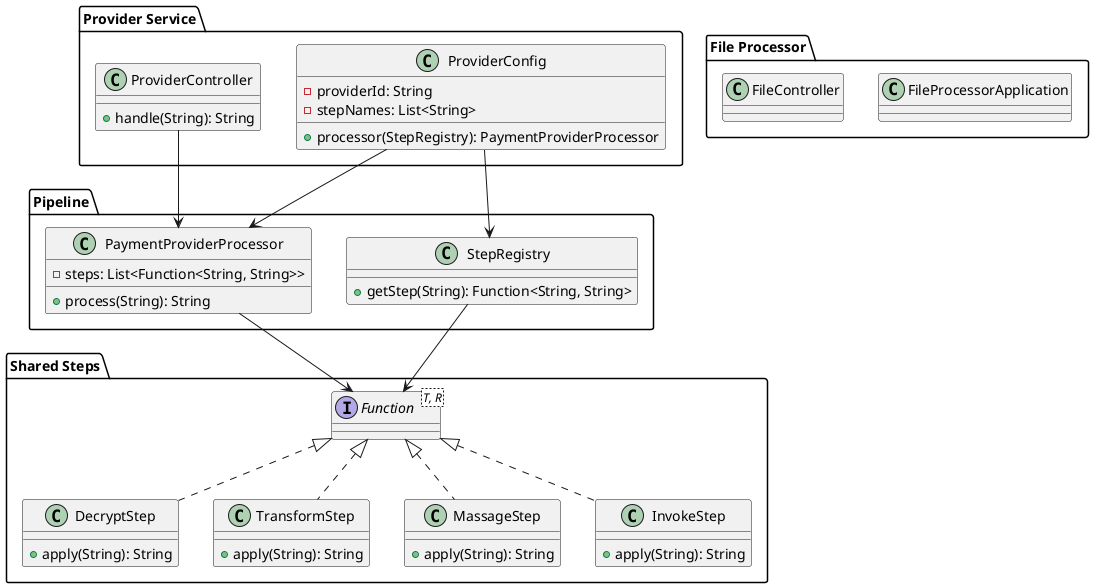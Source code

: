 @startuml PaymentProcessing

package "Shared Steps" {
  class DecryptStep {
    +apply(String): String
  }

  class TransformStep {
    +apply(String): String
  }

  class MassageStep {
    +apply(String): String
  }

  class InvokeStep {
    +apply(String): String
  }

  interface Function<T, R>
}

package "Pipeline" {
  class StepRegistry {
    +getStep(String): Function<String, String>
  }

  class PaymentProviderProcessor {
    -steps: List<Function<String, String>>
    +process(String): String
  }
}

package "Provider Service" {
  class ProviderConfig {
    -providerId: String
    -stepNames: List<String>
    +processor(StepRegistry): PaymentProviderProcessor
  }

  class ProviderController {
    +handle(String): String
  }
}

package "File Processor" {
  class FileProcessorApplication
  class FileController
}

Function <|.. DecryptStep
Function <|.. TransformStep
Function <|.. MassageStep
Function <|.. InvokeStep

StepRegistry --> Function
PaymentProviderProcessor --> Function
ProviderConfig --> StepRegistry
ProviderConfig --> PaymentProviderProcessor
ProviderController --> PaymentProviderProcessor

@enduml